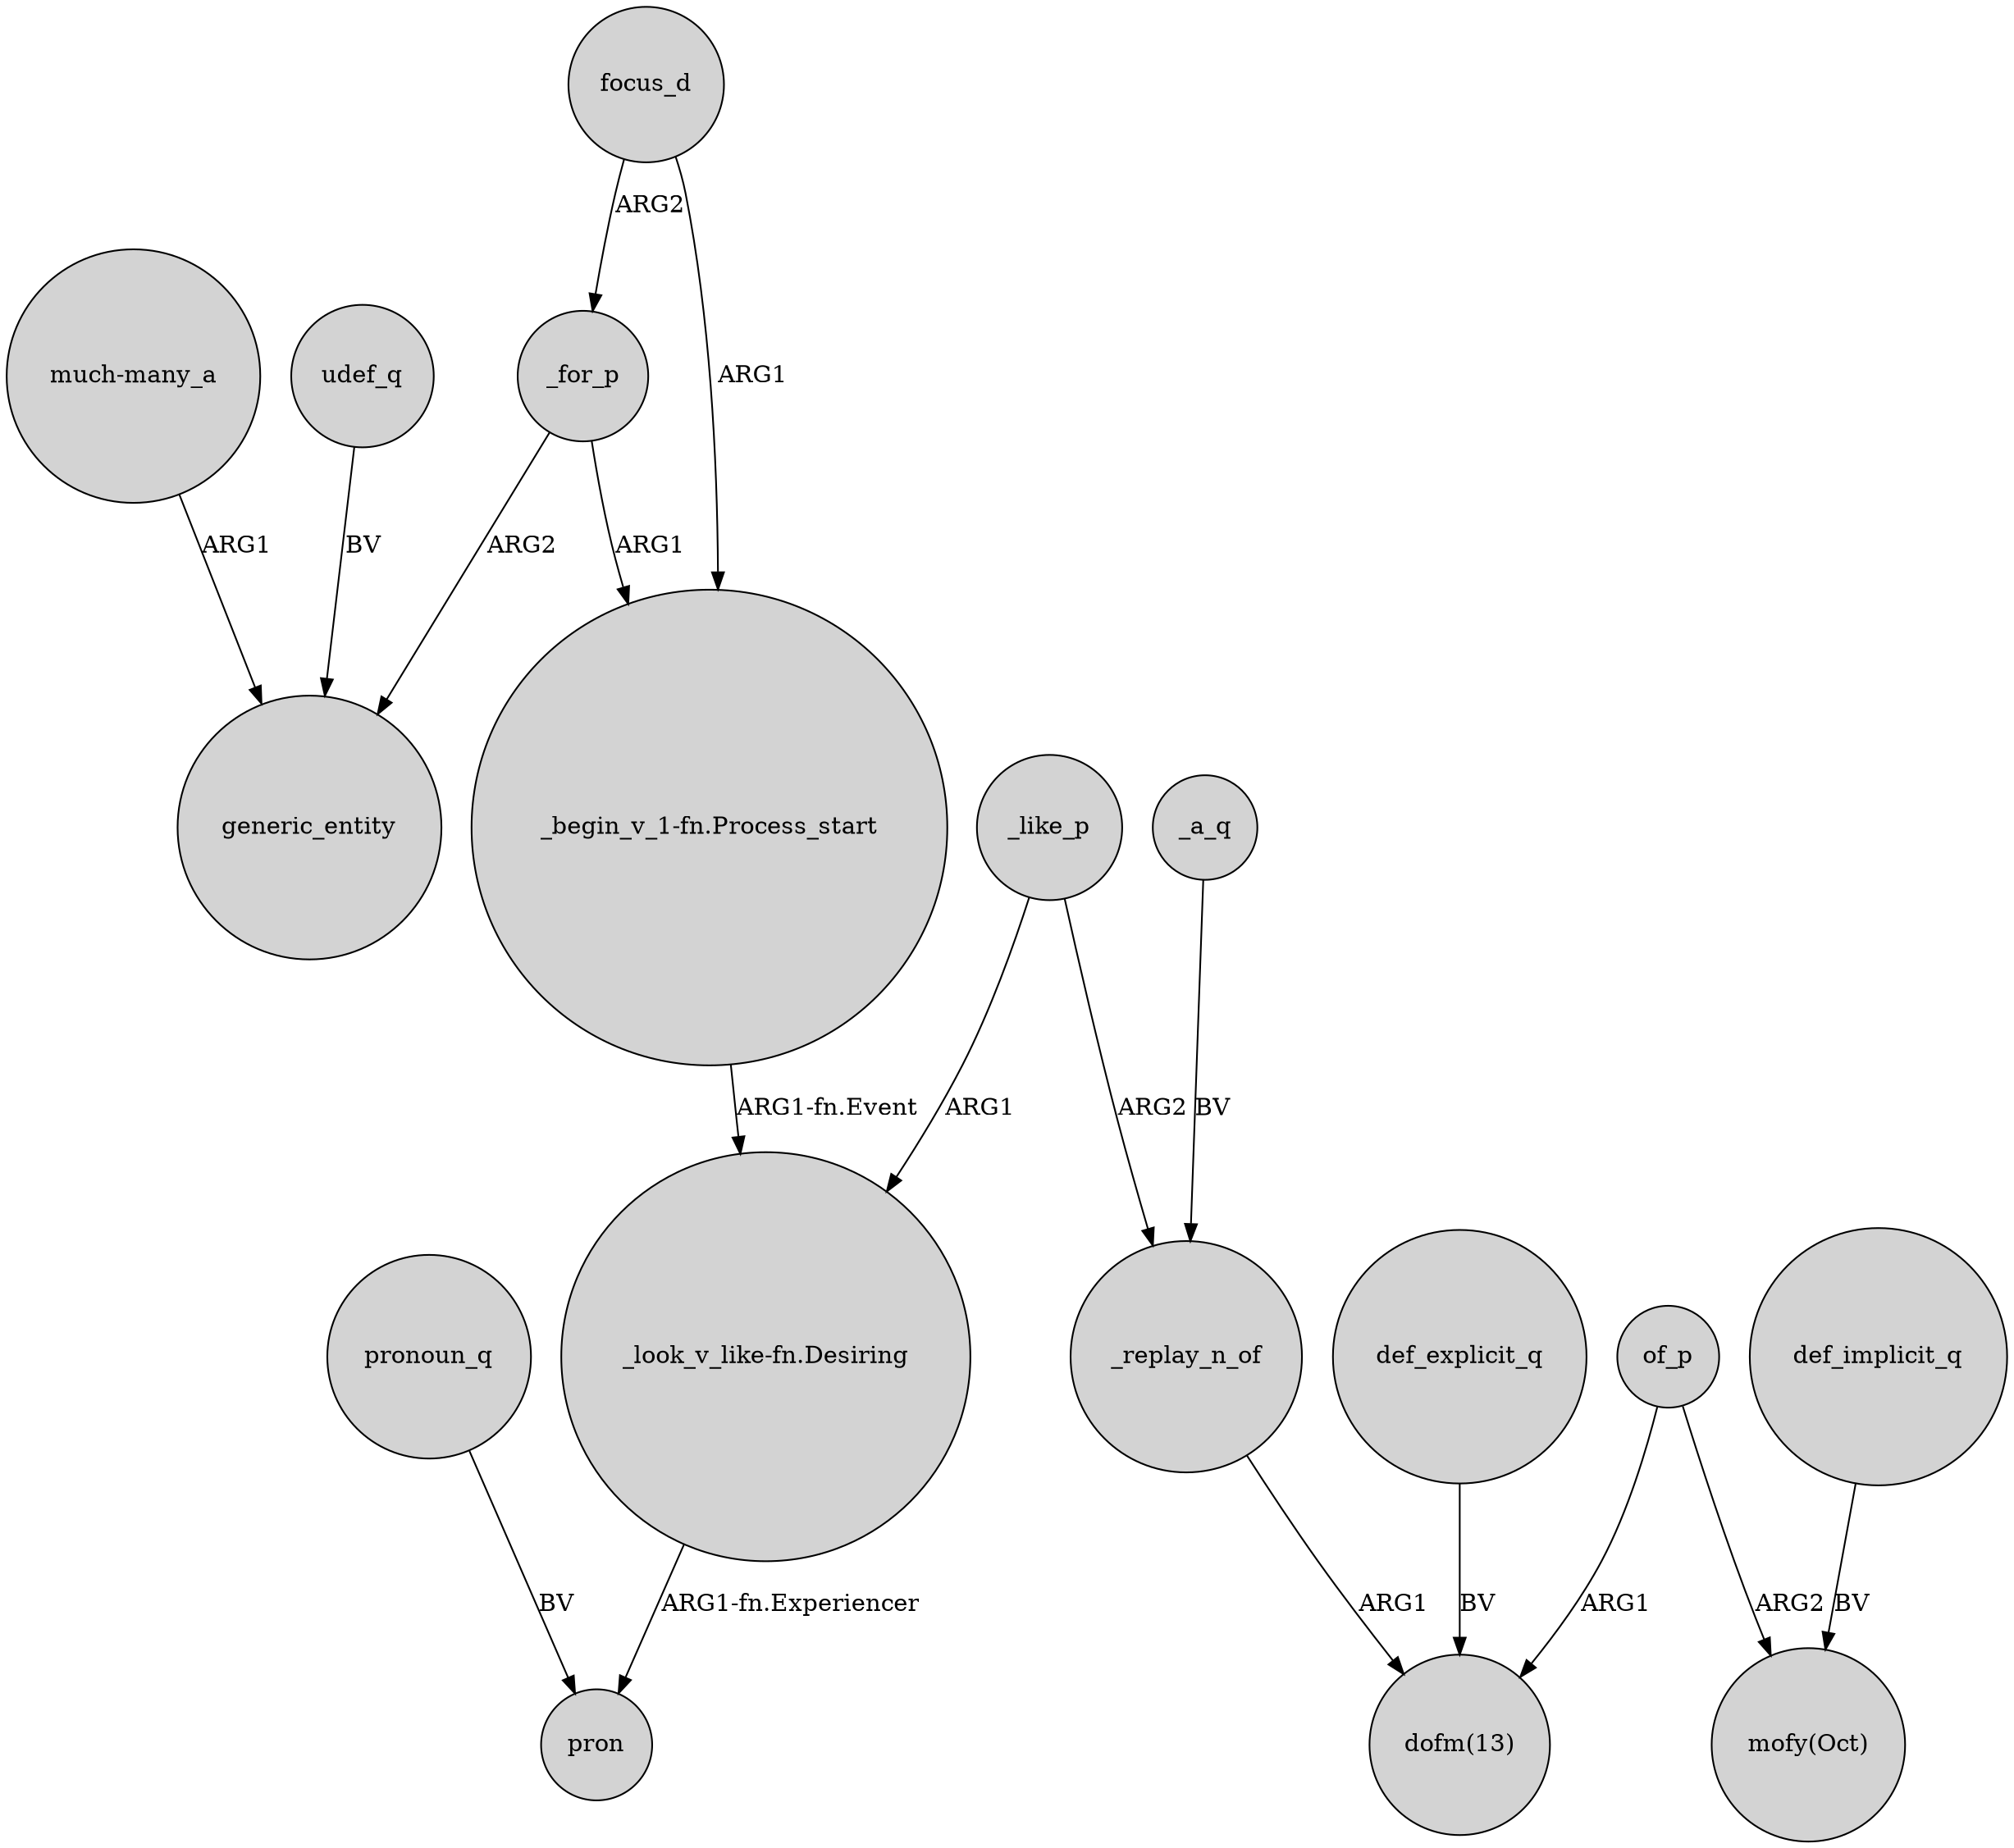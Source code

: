 digraph {
	node [shape=circle style=filled]
	"_look_v_like-fn.Desiring" -> pron [label="ARG1-fn.Experiencer"]
	_for_p -> "_begin_v_1-fn.Process_start" [label=ARG1]
	_for_p -> generic_entity [label=ARG2]
	"much-many_a" -> generic_entity [label=ARG1]
	_like_p -> "_look_v_like-fn.Desiring" [label=ARG1]
	focus_d -> "_begin_v_1-fn.Process_start" [label=ARG1]
	"_begin_v_1-fn.Process_start" -> "_look_v_like-fn.Desiring" [label="ARG1-fn.Event"]
	def_explicit_q -> "dofm(13)" [label=BV]
	of_p -> "dofm(13)" [label=ARG1]
	focus_d -> _for_p [label=ARG2]
	udef_q -> generic_entity [label=BV]
	_like_p -> _replay_n_of [label=ARG2]
	_replay_n_of -> "dofm(13)" [label=ARG1]
	of_p -> "mofy(Oct)" [label=ARG2]
	pronoun_q -> pron [label=BV]
	def_implicit_q -> "mofy(Oct)" [label=BV]
	_a_q -> _replay_n_of [label=BV]
}
